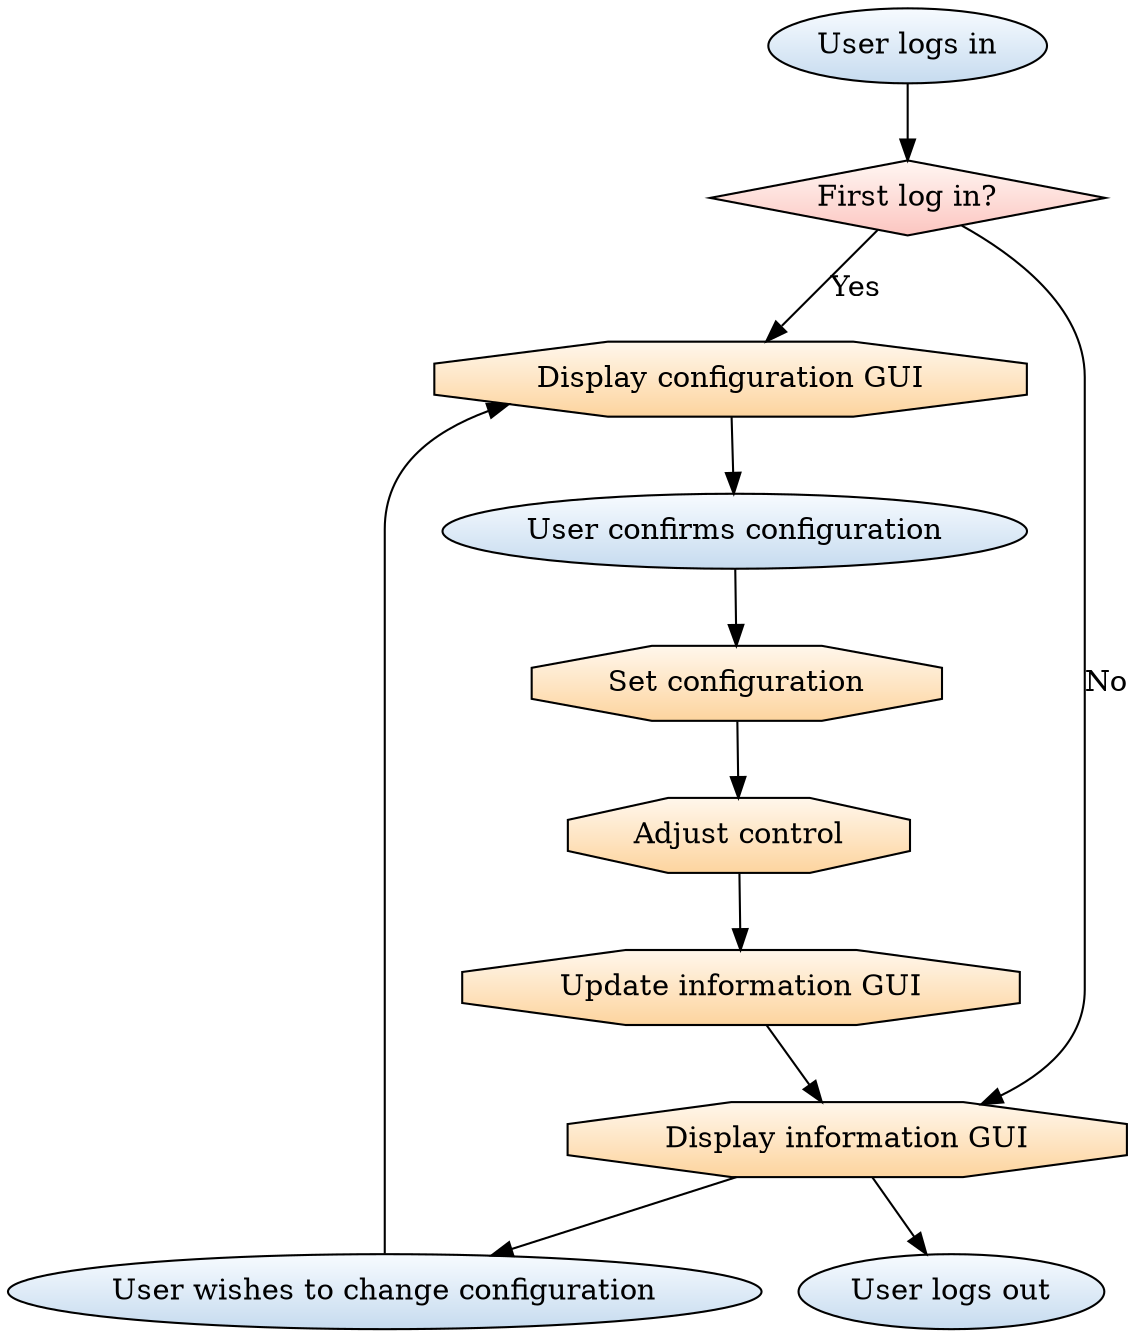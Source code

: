 //dot -Tsvg -oHubProgram.svg HubProgramFlowchart.dot

digraph G {

	// Action nodes
	{
		node[shape=octagon, style=filled, fillcolor="/orrd9/1:/orrd9/3", gradientangle=270];
		"Display configuration GUI"
		"Set configuration"
		"Display information GUI"
		"Adjust control"
		"Update information GUI"
	}

	// Decision nodes
	{
		node[shape=diamond, style=filled, fillcolor="/rdpu9/1:/rdpu9/3", gradientangle=270];
		"First log in?"
	}

	// User event nodes
	{
		node[shape=ellipse, style=filled, fillcolor="/blues9/1:/blues9/3", gradientangle=270]
		"User logs in"
		"User logs out"
		"User wishes to change configuration"
		"User confirms configuration"
	}
	
	// Flow chart graph data
	"User logs in" -> "First log in?"
	"First log in?" -> "Display configuration GUI" [label="Yes"]
	"First log in?" -> "Display information GUI" [label="No"]
	
	"Display configuration GUI" -> "User confirms configuration"
	"User confirms configuration" -> "Set configuration" 
	"Set configuration" -> "Adjust control"

	"Adjust control" -> "Update information GUI"
	"Update information GUI" -> "Display information GUI"
	
	"User wishes to change configuration" -> "Display configuration GUI"

	"Display information GUI" -> "User wishes to change configuration"
	"Display information GUI" -> "User logs out"
}